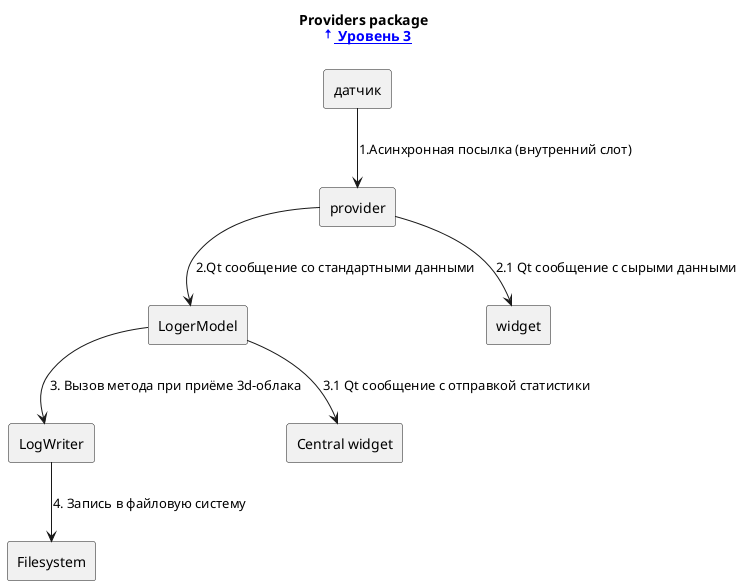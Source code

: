 @startuml
title Providers package \n [[level3.html <&arrow-top> Уровень 3]]
skinparam linestyle ortho
rectangle "датчик" as sens
rectangle "provider" as prov
rectangle "LogerModel" as lm
rectangle "LogWriter" as lw
rectangle "Filesystem" as fs
rectangle "widget" as wg
rectangle "Central widget" as cwg

sens --> prov: 1.Асинхронная посылка (внутренний слот)
prov --> lm: 2.Qt сообщение со стандартными данными
prov --> wg: 2.1 Qt сообщение с сырыми данными
lm --> lw: 3. Вызов метода при приёме 3d-облака
lm --> cwg: 3.1 Qt сообщение с отправкой статистики
lw --> fs: 4. Запись в файловую систему
@enduml